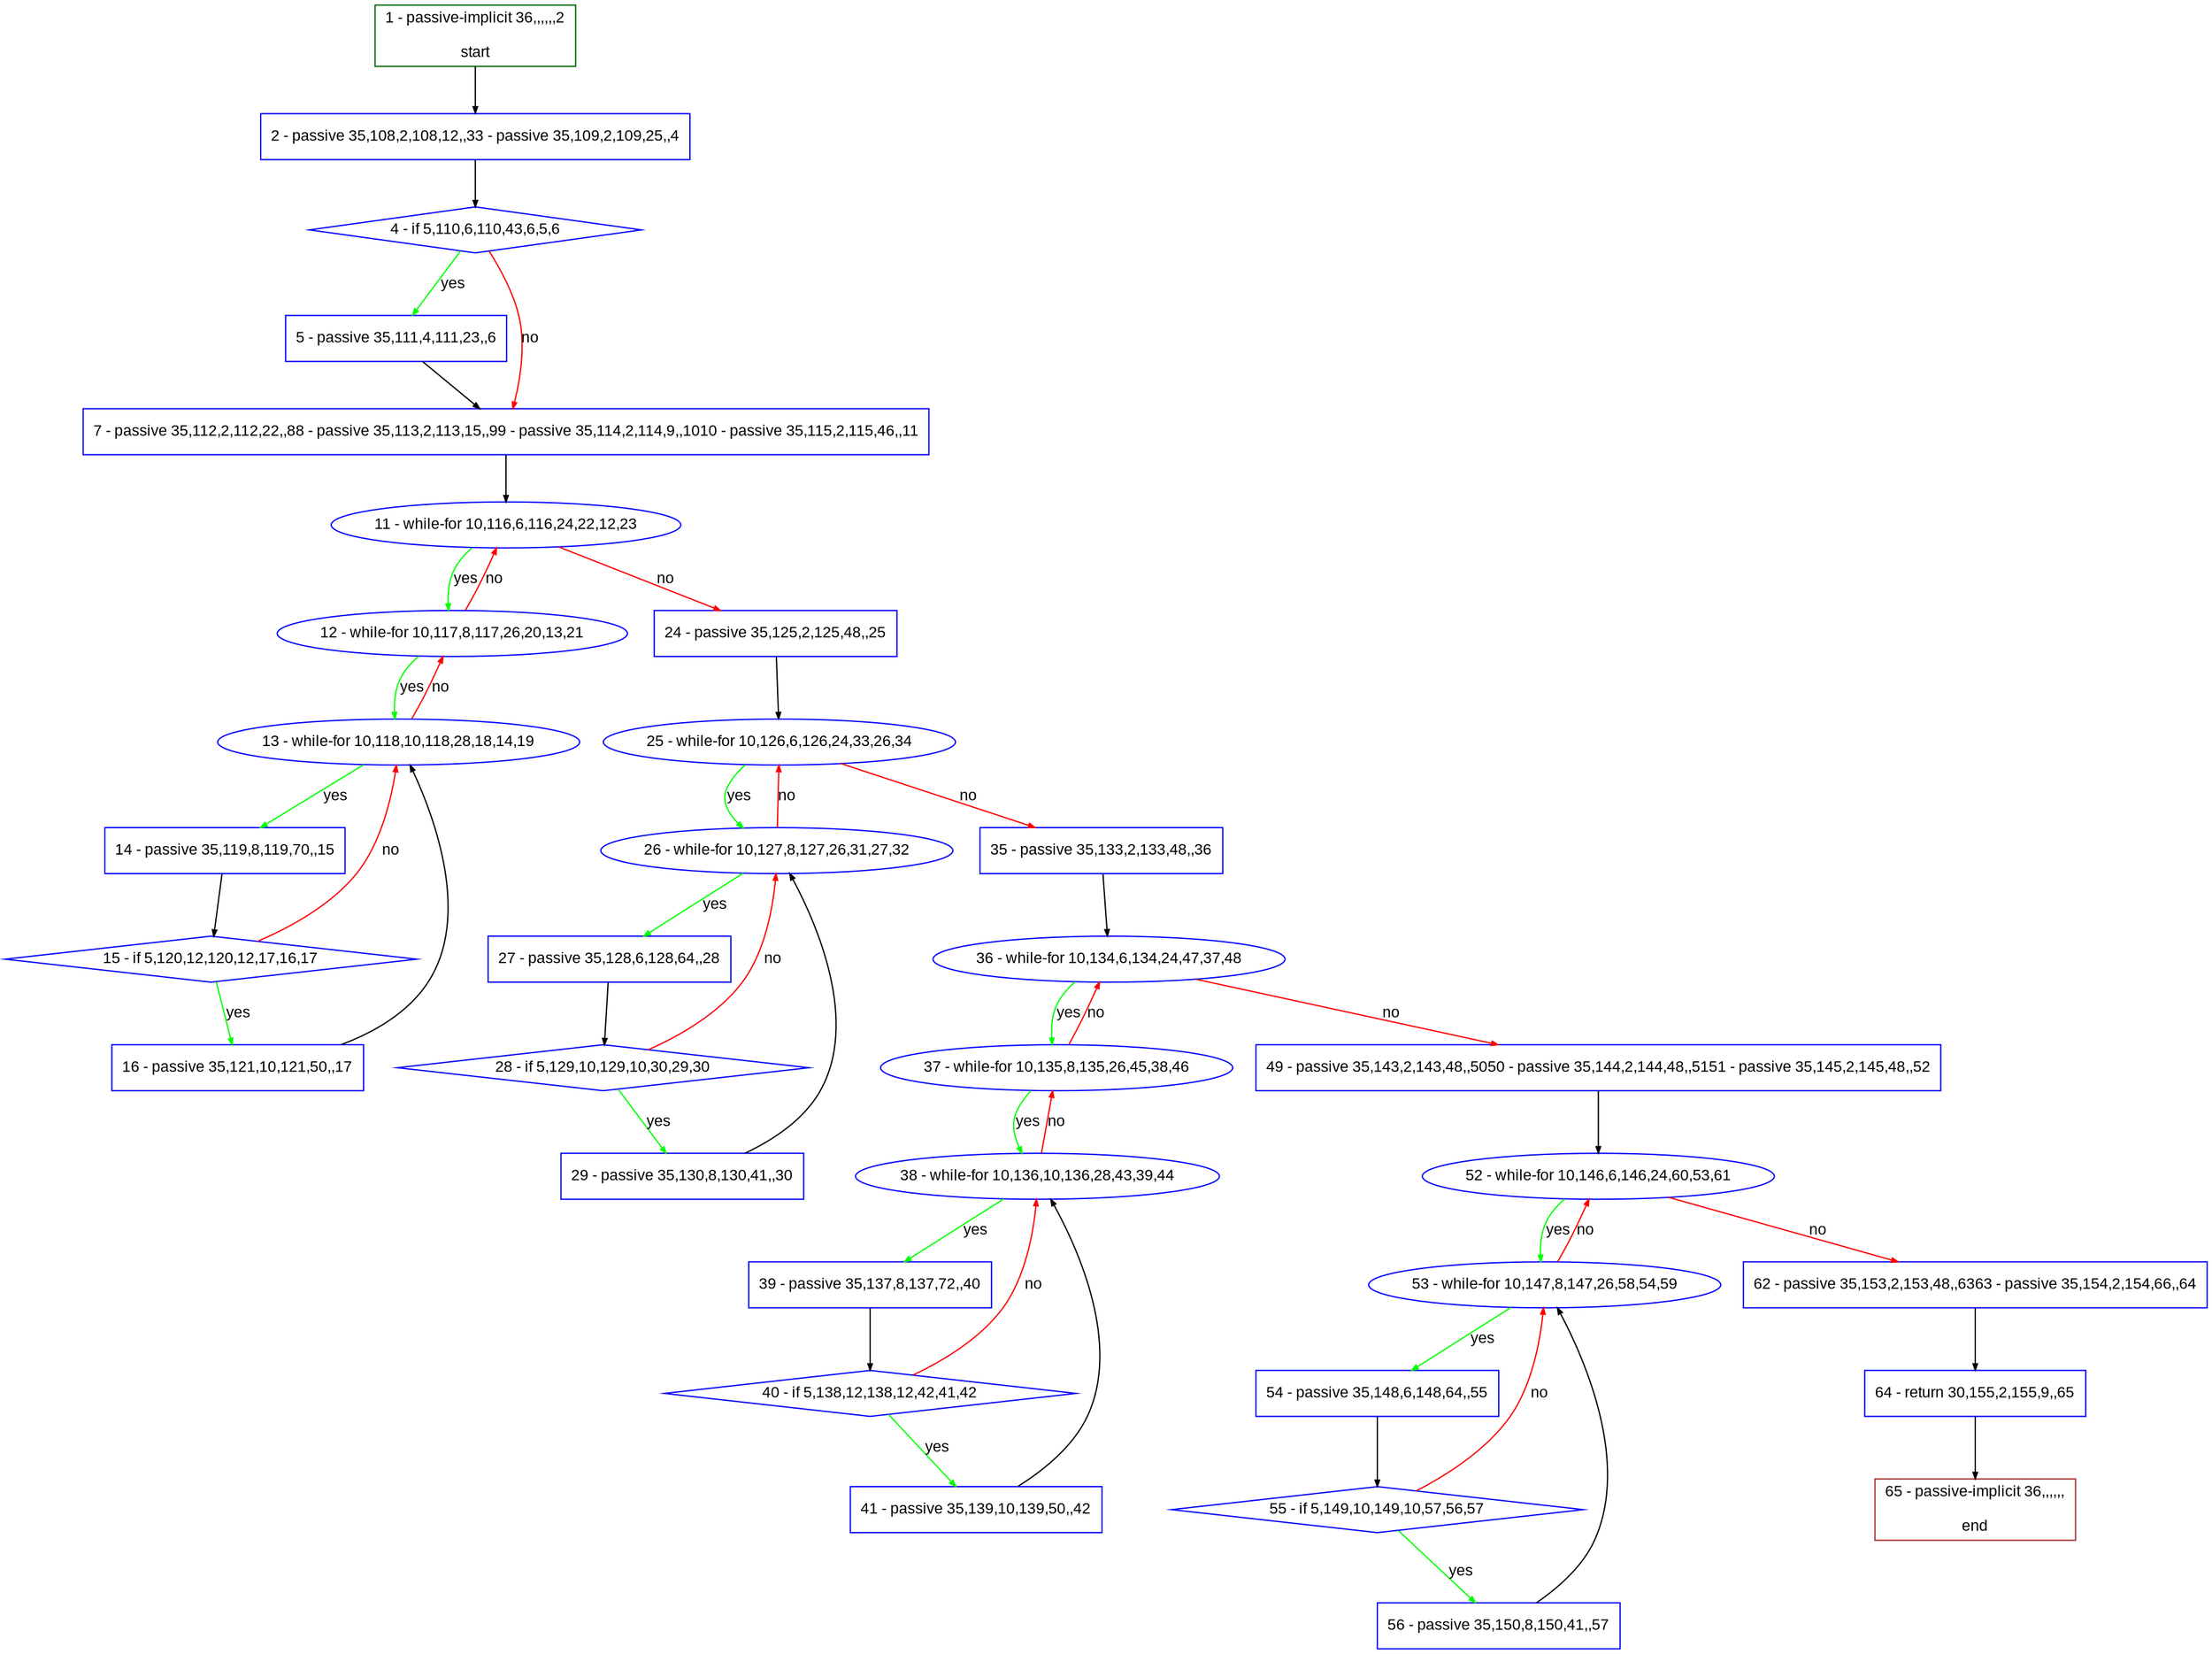 digraph "" {
  graph [pack="true", label="", fontsize="12", packmode="clust", fontname="Arial", fillcolor="#FFFFCC", bgcolor="white", style="rounded,filled", compound="true"];
  node [node_initialized="no", label="", color="grey", fontsize="12", fillcolor="white", fontname="Arial", style="filled", shape="rectangle", compound="true", fixedsize="false"];
  edge [fontcolor="black", arrowhead="normal", arrowtail="none", arrowsize="0.5", ltail="", label="", color="black", fontsize="12", lhead="", fontname="Arial", dir="forward", compound="true"];
  __N1 [label="2 - passive 35,108,2,108,12,,33 - passive 35,109,2,109,25,,4", color="#0000ff", fillcolor="#ffffff", style="filled", shape="box"];
  __N2 [label="1 - passive-implicit 36,,,,,,2\n\nstart", color="#006400", fillcolor="#ffffff", style="filled", shape="box"];
  __N3 [label="4 - if 5,110,6,110,43,6,5,6", color="#0000ff", fillcolor="#ffffff", style="filled", shape="diamond"];
  __N4 [label="5 - passive 35,111,4,111,23,,6", color="#0000ff", fillcolor="#ffffff", style="filled", shape="box"];
  __N5 [label="7 - passive 35,112,2,112,22,,88 - passive 35,113,2,113,15,,99 - passive 35,114,2,114,9,,1010 - passive 35,115,2,115,46,,11", color="#0000ff", fillcolor="#ffffff", style="filled", shape="box"];
  __N6 [label="11 - while-for 10,116,6,116,24,22,12,23", color="#0000ff", fillcolor="#ffffff", style="filled", shape="oval"];
  __N7 [label="12 - while-for 10,117,8,117,26,20,13,21", color="#0000ff", fillcolor="#ffffff", style="filled", shape="oval"];
  __N8 [label="24 - passive 35,125,2,125,48,,25", color="#0000ff", fillcolor="#ffffff", style="filled", shape="box"];
  __N9 [label="13 - while-for 10,118,10,118,28,18,14,19", color="#0000ff", fillcolor="#ffffff", style="filled", shape="oval"];
  __N10 [label="14 - passive 35,119,8,119,70,,15", color="#0000ff", fillcolor="#ffffff", style="filled", shape="box"];
  __N11 [label="15 - if 5,120,12,120,12,17,16,17", color="#0000ff", fillcolor="#ffffff", style="filled", shape="diamond"];
  __N12 [label="16 - passive 35,121,10,121,50,,17", color="#0000ff", fillcolor="#ffffff", style="filled", shape="box"];
  __N13 [label="25 - while-for 10,126,6,126,24,33,26,34", color="#0000ff", fillcolor="#ffffff", style="filled", shape="oval"];
  __N14 [label="26 - while-for 10,127,8,127,26,31,27,32", color="#0000ff", fillcolor="#ffffff", style="filled", shape="oval"];
  __N15 [label="35 - passive 35,133,2,133,48,,36", color="#0000ff", fillcolor="#ffffff", style="filled", shape="box"];
  __N16 [label="27 - passive 35,128,6,128,64,,28", color="#0000ff", fillcolor="#ffffff", style="filled", shape="box"];
  __N17 [label="28 - if 5,129,10,129,10,30,29,30", color="#0000ff", fillcolor="#ffffff", style="filled", shape="diamond"];
  __N18 [label="29 - passive 35,130,8,130,41,,30", color="#0000ff", fillcolor="#ffffff", style="filled", shape="box"];
  __N19 [label="36 - while-for 10,134,6,134,24,47,37,48", color="#0000ff", fillcolor="#ffffff", style="filled", shape="oval"];
  __N20 [label="37 - while-for 10,135,8,135,26,45,38,46", color="#0000ff", fillcolor="#ffffff", style="filled", shape="oval"];
  __N21 [label="49 - passive 35,143,2,143,48,,5050 - passive 35,144,2,144,48,,5151 - passive 35,145,2,145,48,,52", color="#0000ff", fillcolor="#ffffff", style="filled", shape="box"];
  __N22 [label="38 - while-for 10,136,10,136,28,43,39,44", color="#0000ff", fillcolor="#ffffff", style="filled", shape="oval"];
  __N23 [label="39 - passive 35,137,8,137,72,,40", color="#0000ff", fillcolor="#ffffff", style="filled", shape="box"];
  __N24 [label="40 - if 5,138,12,138,12,42,41,42", color="#0000ff", fillcolor="#ffffff", style="filled", shape="diamond"];
  __N25 [label="41 - passive 35,139,10,139,50,,42", color="#0000ff", fillcolor="#ffffff", style="filled", shape="box"];
  __N26 [label="52 - while-for 10,146,6,146,24,60,53,61", color="#0000ff", fillcolor="#ffffff", style="filled", shape="oval"];
  __N27 [label="53 - while-for 10,147,8,147,26,58,54,59", color="#0000ff", fillcolor="#ffffff", style="filled", shape="oval"];
  __N28 [label="62 - passive 35,153,2,153,48,,6363 - passive 35,154,2,154,66,,64", color="#0000ff", fillcolor="#ffffff", style="filled", shape="box"];
  __N29 [label="54 - passive 35,148,6,148,64,,55", color="#0000ff", fillcolor="#ffffff", style="filled", shape="box"];
  __N30 [label="55 - if 5,149,10,149,10,57,56,57", color="#0000ff", fillcolor="#ffffff", style="filled", shape="diamond"];
  __N31 [label="56 - passive 35,150,8,150,41,,57", color="#0000ff", fillcolor="#ffffff", style="filled", shape="box"];
  __N32 [label="64 - return 30,155,2,155,9,,65", color="#0000ff", fillcolor="#ffffff", style="filled", shape="box"];
  __N33 [label="65 - passive-implicit 36,,,,,,\n\nend", color="#a52a2a", fillcolor="#ffffff", style="filled", shape="box"];
  __N2 -> __N1 [arrowhead="normal", arrowtail="none", color="#000000", label="", dir="forward"];
  __N1 -> __N3 [arrowhead="normal", arrowtail="none", color="#000000", label="", dir="forward"];
  __N3 -> __N4 [arrowhead="normal", arrowtail="none", color="#00ff00", label="yes", dir="forward"];
  __N3 -> __N5 [arrowhead="normal", arrowtail="none", color="#ff0000", label="no", dir="forward"];
  __N4 -> __N5 [arrowhead="normal", arrowtail="none", color="#000000", label="", dir="forward"];
  __N5 -> __N6 [arrowhead="normal", arrowtail="none", color="#000000", label="", dir="forward"];
  __N6 -> __N7 [arrowhead="normal", arrowtail="none", color="#00ff00", label="yes", dir="forward"];
  __N7 -> __N6 [arrowhead="normal", arrowtail="none", color="#ff0000", label="no", dir="forward"];
  __N6 -> __N8 [arrowhead="normal", arrowtail="none", color="#ff0000", label="no", dir="forward"];
  __N7 -> __N9 [arrowhead="normal", arrowtail="none", color="#00ff00", label="yes", dir="forward"];
  __N9 -> __N7 [arrowhead="normal", arrowtail="none", color="#ff0000", label="no", dir="forward"];
  __N9 -> __N10 [arrowhead="normal", arrowtail="none", color="#00ff00", label="yes", dir="forward"];
  __N10 -> __N11 [arrowhead="normal", arrowtail="none", color="#000000", label="", dir="forward"];
  __N11 -> __N9 [arrowhead="normal", arrowtail="none", color="#ff0000", label="no", dir="forward"];
  __N11 -> __N12 [arrowhead="normal", arrowtail="none", color="#00ff00", label="yes", dir="forward"];
  __N12 -> __N9 [arrowhead="normal", arrowtail="none", color="#000000", label="", dir="forward"];
  __N8 -> __N13 [arrowhead="normal", arrowtail="none", color="#000000", label="", dir="forward"];
  __N13 -> __N14 [arrowhead="normal", arrowtail="none", color="#00ff00", label="yes", dir="forward"];
  __N14 -> __N13 [arrowhead="normal", arrowtail="none", color="#ff0000", label="no", dir="forward"];
  __N13 -> __N15 [arrowhead="normal", arrowtail="none", color="#ff0000", label="no", dir="forward"];
  __N14 -> __N16 [arrowhead="normal", arrowtail="none", color="#00ff00", label="yes", dir="forward"];
  __N16 -> __N17 [arrowhead="normal", arrowtail="none", color="#000000", label="", dir="forward"];
  __N17 -> __N14 [arrowhead="normal", arrowtail="none", color="#ff0000", label="no", dir="forward"];
  __N17 -> __N18 [arrowhead="normal", arrowtail="none", color="#00ff00", label="yes", dir="forward"];
  __N18 -> __N14 [arrowhead="normal", arrowtail="none", color="#000000", label="", dir="forward"];
  __N15 -> __N19 [arrowhead="normal", arrowtail="none", color="#000000", label="", dir="forward"];
  __N19 -> __N20 [arrowhead="normal", arrowtail="none", color="#00ff00", label="yes", dir="forward"];
  __N20 -> __N19 [arrowhead="normal", arrowtail="none", color="#ff0000", label="no", dir="forward"];
  __N19 -> __N21 [arrowhead="normal", arrowtail="none", color="#ff0000", label="no", dir="forward"];
  __N20 -> __N22 [arrowhead="normal", arrowtail="none", color="#00ff00", label="yes", dir="forward"];
  __N22 -> __N20 [arrowhead="normal", arrowtail="none", color="#ff0000", label="no", dir="forward"];
  __N22 -> __N23 [arrowhead="normal", arrowtail="none", color="#00ff00", label="yes", dir="forward"];
  __N23 -> __N24 [arrowhead="normal", arrowtail="none", color="#000000", label="", dir="forward"];
  __N24 -> __N22 [arrowhead="normal", arrowtail="none", color="#ff0000", label="no", dir="forward"];
  __N24 -> __N25 [arrowhead="normal", arrowtail="none", color="#00ff00", label="yes", dir="forward"];
  __N25 -> __N22 [arrowhead="normal", arrowtail="none", color="#000000", label="", dir="forward"];
  __N21 -> __N26 [arrowhead="normal", arrowtail="none", color="#000000", label="", dir="forward"];
  __N26 -> __N27 [arrowhead="normal", arrowtail="none", color="#00ff00", label="yes", dir="forward"];
  __N27 -> __N26 [arrowhead="normal", arrowtail="none", color="#ff0000", label="no", dir="forward"];
  __N26 -> __N28 [arrowhead="normal", arrowtail="none", color="#ff0000", label="no", dir="forward"];
  __N27 -> __N29 [arrowhead="normal", arrowtail="none", color="#00ff00", label="yes", dir="forward"];
  __N29 -> __N30 [arrowhead="normal", arrowtail="none", color="#000000", label="", dir="forward"];
  __N30 -> __N27 [arrowhead="normal", arrowtail="none", color="#ff0000", label="no", dir="forward"];
  __N30 -> __N31 [arrowhead="normal", arrowtail="none", color="#00ff00", label="yes", dir="forward"];
  __N31 -> __N27 [arrowhead="normal", arrowtail="none", color="#000000", label="", dir="forward"];
  __N28 -> __N32 [arrowhead="normal", arrowtail="none", color="#000000", label="", dir="forward"];
  __N32 -> __N33 [arrowhead="normal", arrowtail="none", color="#000000", label="", dir="forward"];
}
